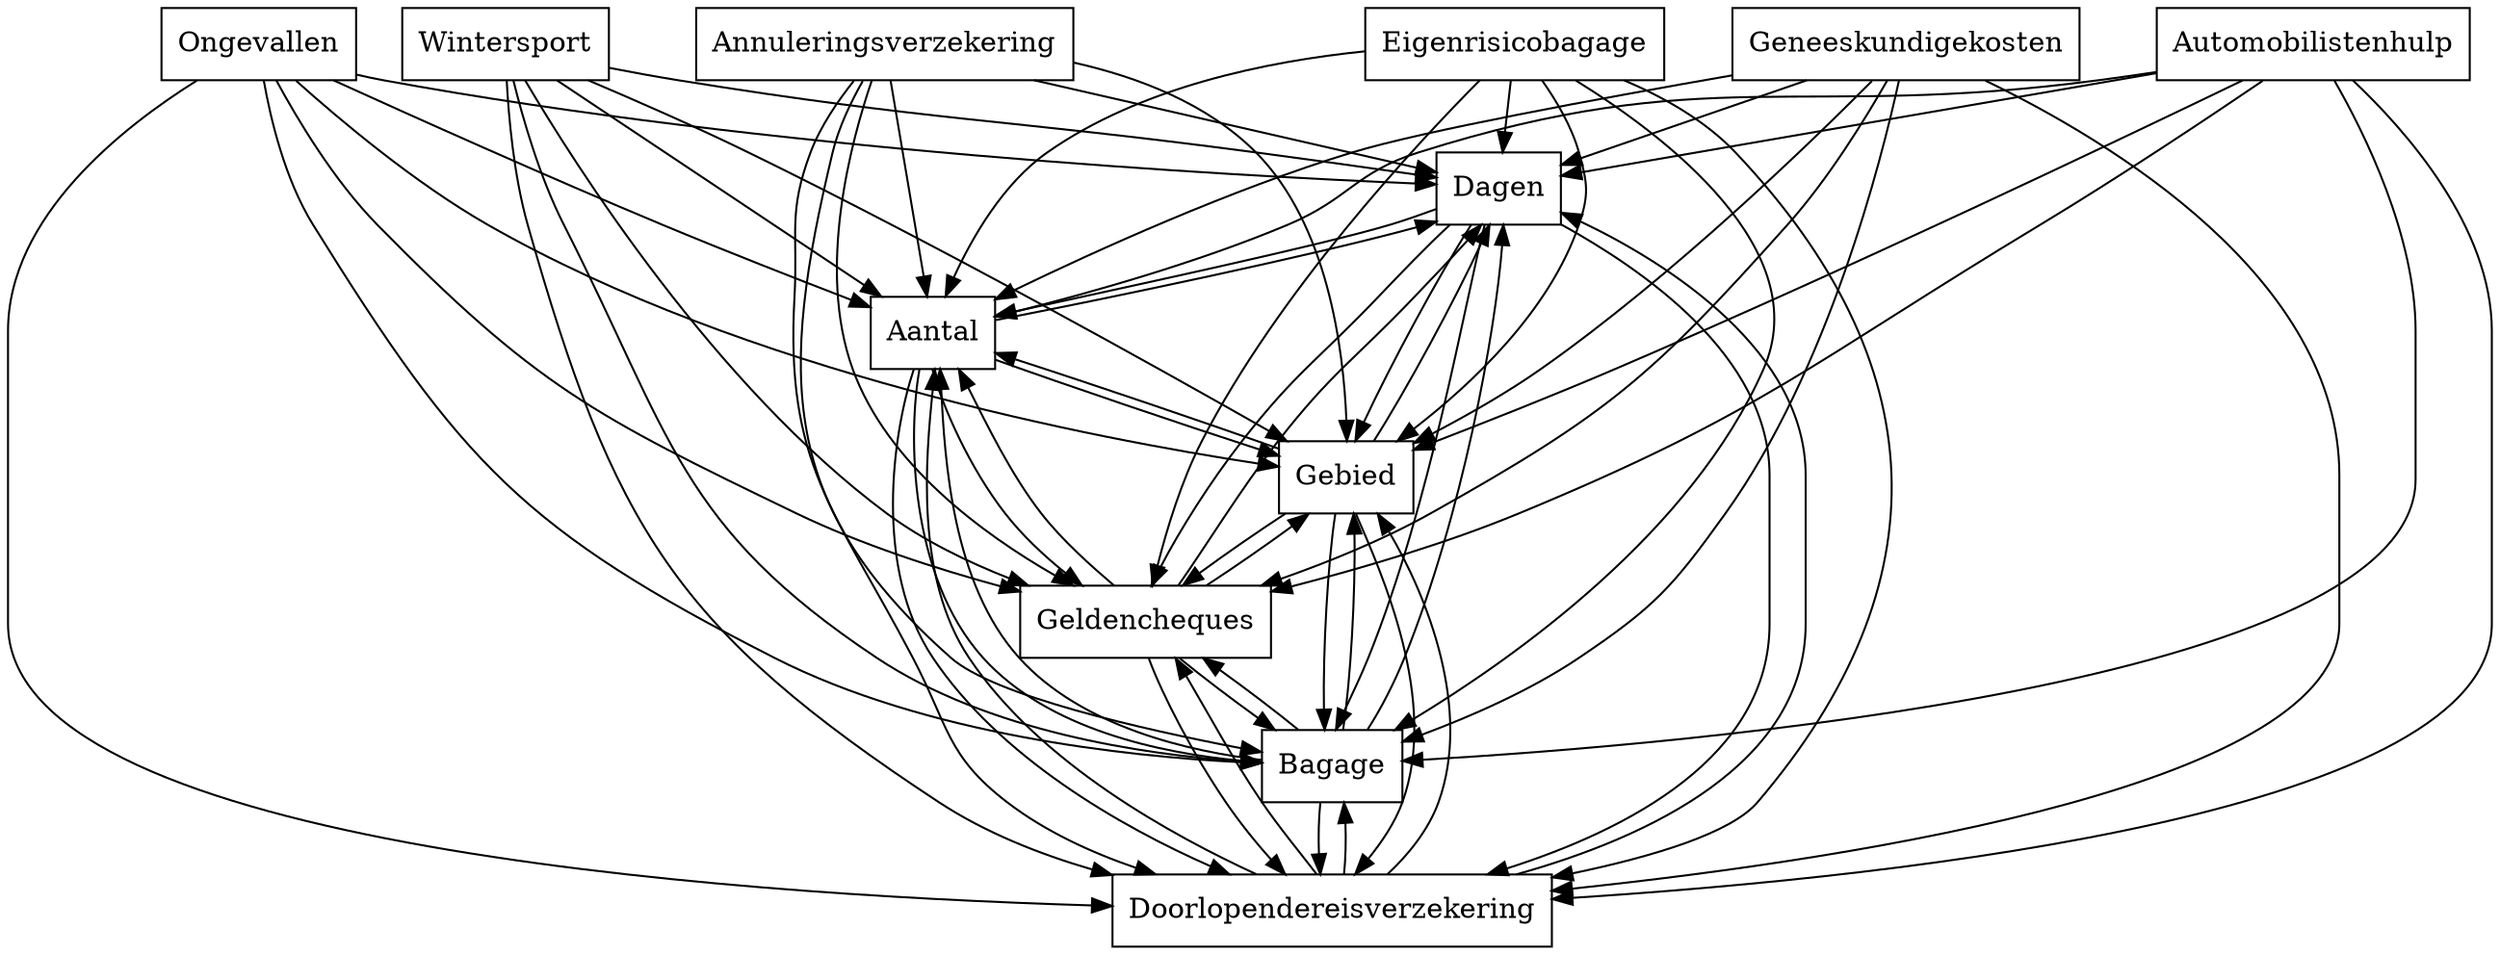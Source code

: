 digraph{
graph [rankdir=TB];
node [shape=box];
edge [arrowhead=normal];
0[label="Annuleringsverzekering",]
1[label="Eigenrisicobagage",]
2[label="Dagen",]
3[label="Wintersport",]
4[label="Automobilistenhulp",]
5[label="Ongevallen",]
6[label="Aantal",]
7[label="Doorlopendereisverzekering",]
8[label="Bagage",]
9[label="Geldencheques",]
10[label="Geneeskundigekosten",]
11[label="Gebied",]
0->2[label="",]
0->6[label="",]
0->7[label="",]
0->8[label="",]
0->9[label="",]
0->11[label="",]
1->2[label="",]
1->6[label="",]
1->7[label="",]
1->8[label="",]
1->9[label="",]
1->11[label="",]
2->6[label="",]
2->7[label="",]
2->8[label="",]
2->9[label="",]
2->11[label="",]
3->2[label="",]
3->6[label="",]
3->7[label="",]
3->8[label="",]
3->9[label="",]
3->11[label="",]
4->2[label="",]
4->6[label="",]
4->7[label="",]
4->8[label="",]
4->9[label="",]
4->11[label="",]
5->2[label="",]
5->6[label="",]
5->7[label="",]
5->8[label="",]
5->9[label="",]
5->11[label="",]
6->2[label="",]
6->7[label="",]
6->8[label="",]
6->9[label="",]
6->11[label="",]
7->2[label="",]
7->6[label="",]
7->8[label="",]
7->9[label="",]
7->11[label="",]
8->2[label="",]
8->6[label="",]
8->7[label="",]
8->9[label="",]
8->11[label="",]
9->2[label="",]
9->6[label="",]
9->7[label="",]
9->8[label="",]
9->11[label="",]
10->2[label="",]
10->6[label="",]
10->7[label="",]
10->8[label="",]
10->9[label="",]
10->11[label="",]
11->2[label="",]
11->6[label="",]
11->7[label="",]
11->8[label="",]
11->9[label="",]
}
